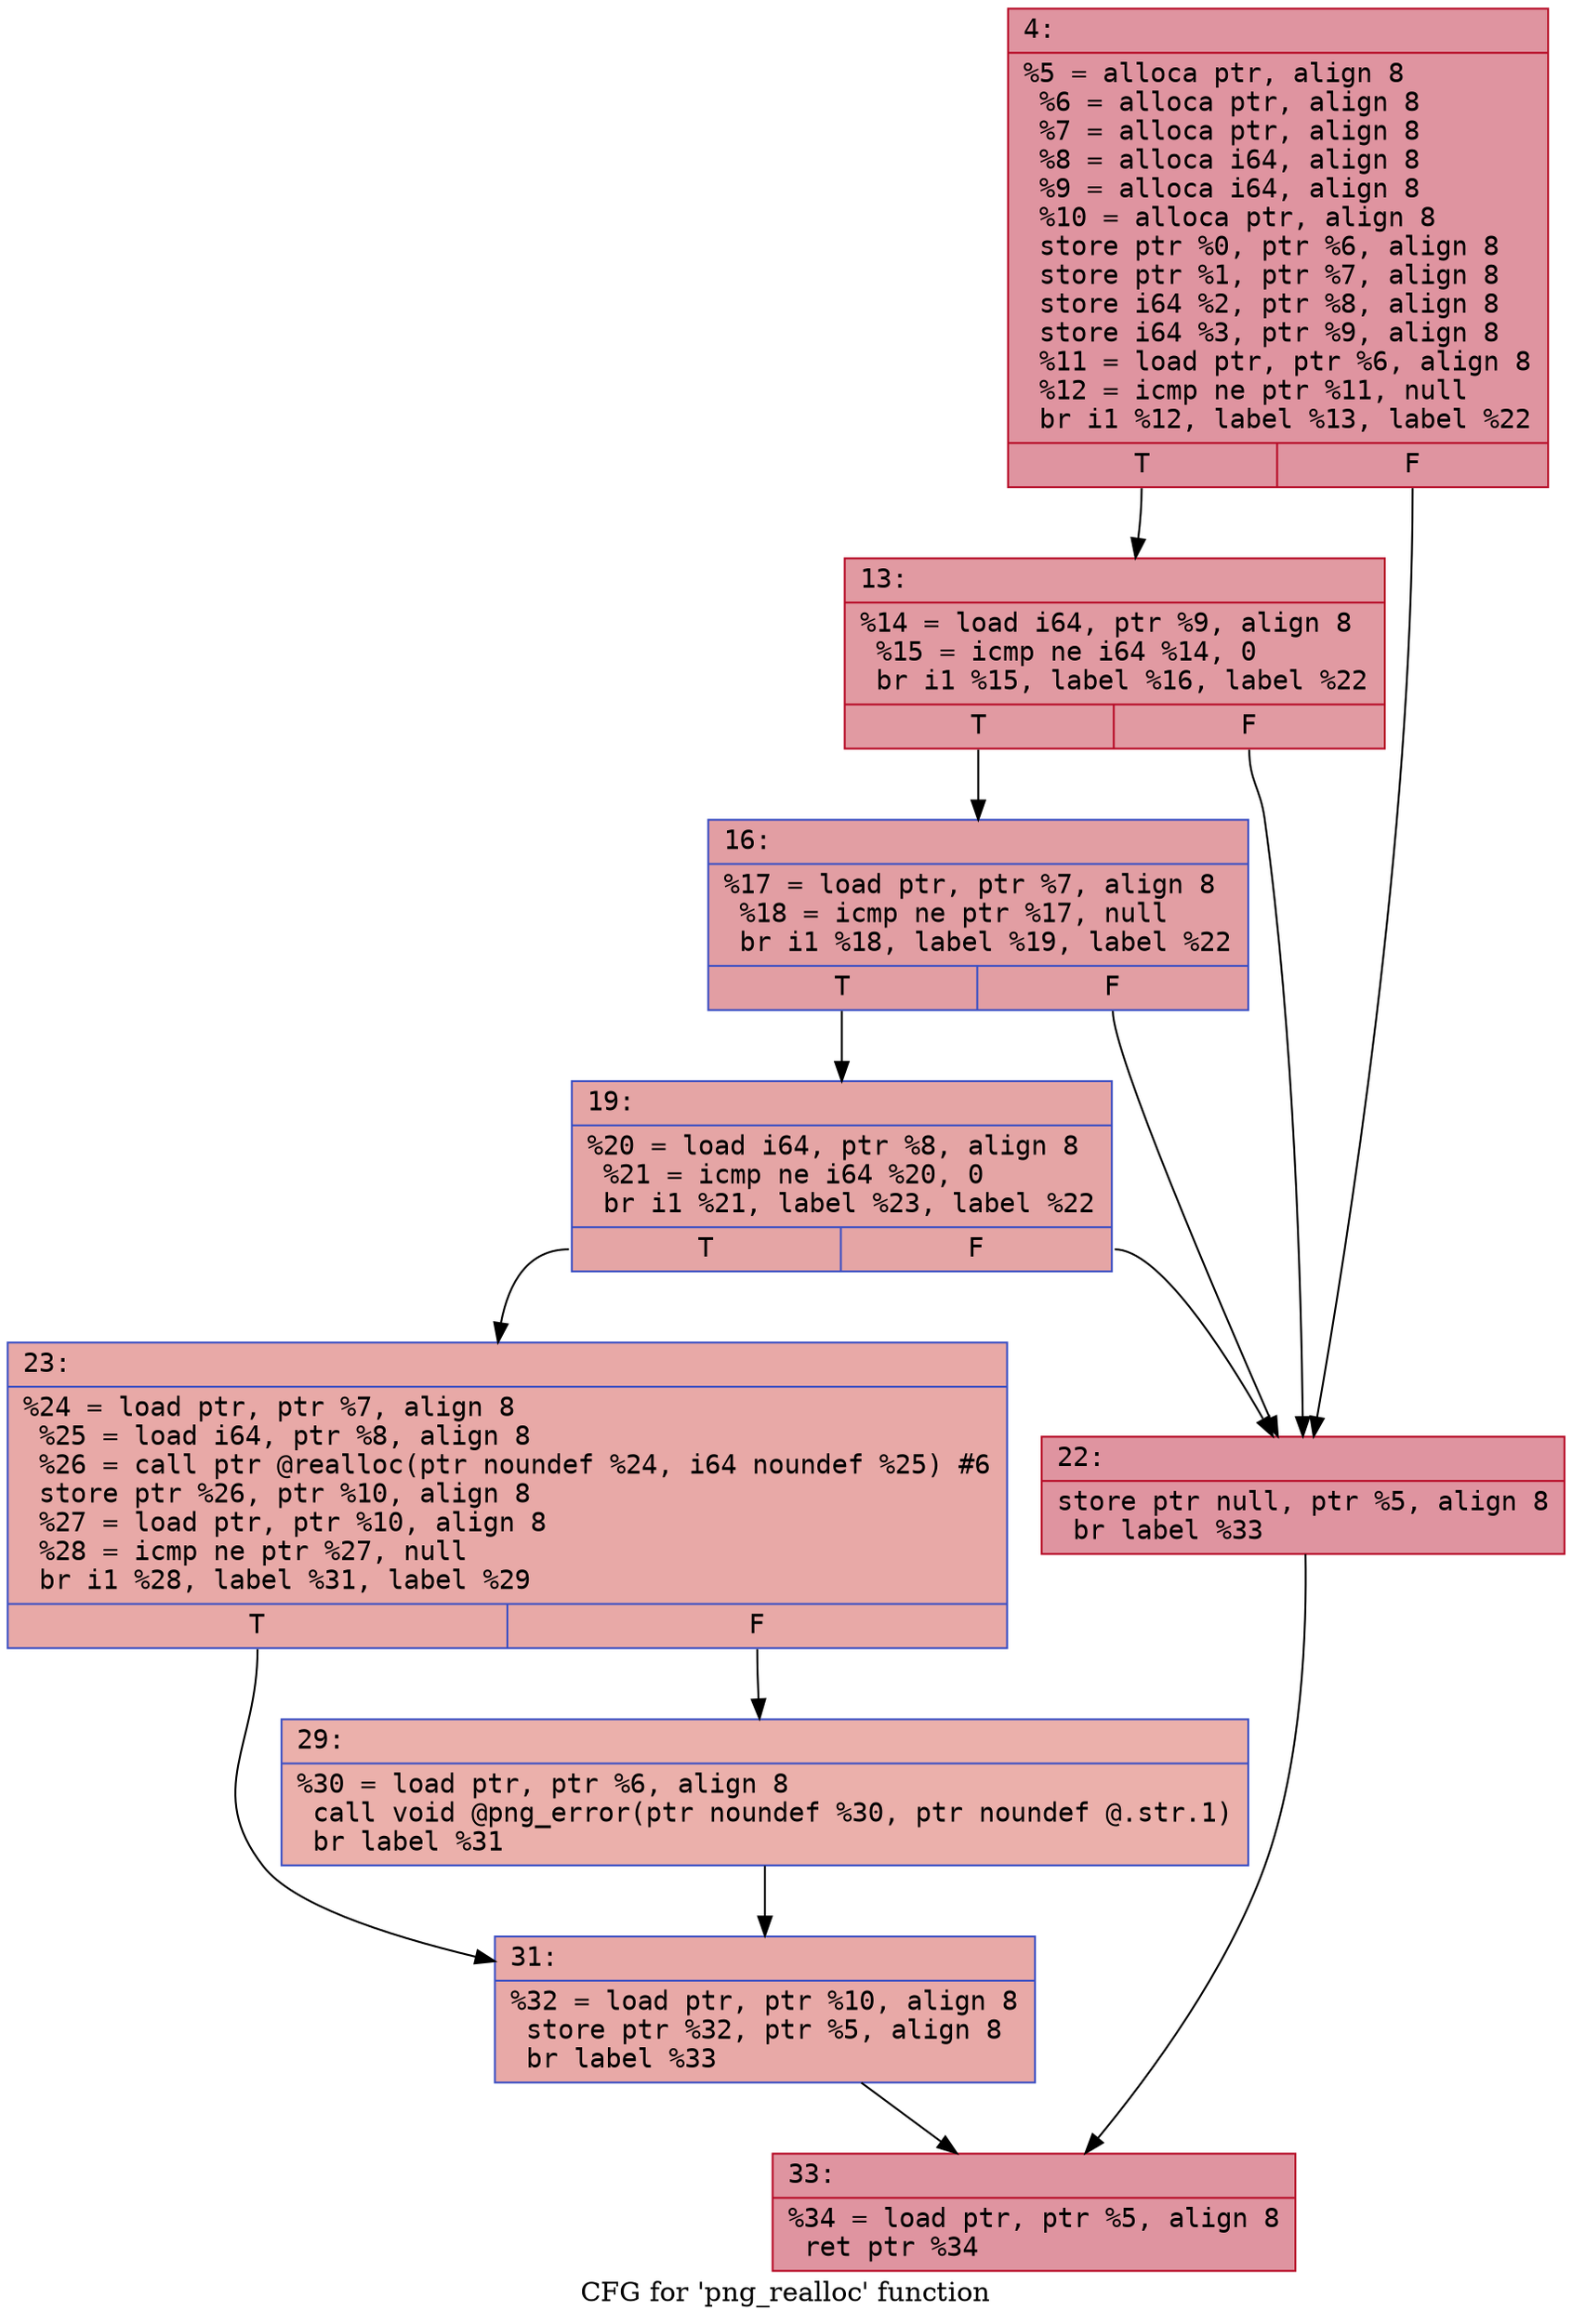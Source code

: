 digraph "CFG for 'png_realloc' function" {
	label="CFG for 'png_realloc' function";

	Node0x600001a52b70 [shape=record,color="#b70d28ff", style=filled, fillcolor="#b70d2870" fontname="Courier",label="{4:\l|  %5 = alloca ptr, align 8\l  %6 = alloca ptr, align 8\l  %7 = alloca ptr, align 8\l  %8 = alloca i64, align 8\l  %9 = alloca i64, align 8\l  %10 = alloca ptr, align 8\l  store ptr %0, ptr %6, align 8\l  store ptr %1, ptr %7, align 8\l  store i64 %2, ptr %8, align 8\l  store i64 %3, ptr %9, align 8\l  %11 = load ptr, ptr %6, align 8\l  %12 = icmp ne ptr %11, null\l  br i1 %12, label %13, label %22\l|{<s0>T|<s1>F}}"];
	Node0x600001a52b70:s0 -> Node0x600001a52bc0[tooltip="4 -> 13\nProbability 62.50%" ];
	Node0x600001a52b70:s1 -> Node0x600001a52cb0[tooltip="4 -> 22\nProbability 37.50%" ];
	Node0x600001a52bc0 [shape=record,color="#b70d28ff", style=filled, fillcolor="#bb1b2c70" fontname="Courier",label="{13:\l|  %14 = load i64, ptr %9, align 8\l  %15 = icmp ne i64 %14, 0\l  br i1 %15, label %16, label %22\l|{<s0>T|<s1>F}}"];
	Node0x600001a52bc0:s0 -> Node0x600001a52c10[tooltip="13 -> 16\nProbability 62.50%" ];
	Node0x600001a52bc0:s1 -> Node0x600001a52cb0[tooltip="13 -> 22\nProbability 37.50%" ];
	Node0x600001a52c10 [shape=record,color="#3d50c3ff", style=filled, fillcolor="#be242e70" fontname="Courier",label="{16:\l|  %17 = load ptr, ptr %7, align 8\l  %18 = icmp ne ptr %17, null\l  br i1 %18, label %19, label %22\l|{<s0>T|<s1>F}}"];
	Node0x600001a52c10:s0 -> Node0x600001a52c60[tooltip="16 -> 19\nProbability 62.50%" ];
	Node0x600001a52c10:s1 -> Node0x600001a52cb0[tooltip="16 -> 22\nProbability 37.50%" ];
	Node0x600001a52c60 [shape=record,color="#3d50c3ff", style=filled, fillcolor="#c5333470" fontname="Courier",label="{19:\l|  %20 = load i64, ptr %8, align 8\l  %21 = icmp ne i64 %20, 0\l  br i1 %21, label %23, label %22\l|{<s0>T|<s1>F}}"];
	Node0x600001a52c60:s0 -> Node0x600001a52d00[tooltip="19 -> 23\nProbability 62.50%" ];
	Node0x600001a52c60:s1 -> Node0x600001a52cb0[tooltip="19 -> 22\nProbability 37.50%" ];
	Node0x600001a52cb0 [shape=record,color="#b70d28ff", style=filled, fillcolor="#b70d2870" fontname="Courier",label="{22:\l|  store ptr null, ptr %5, align 8\l  br label %33\l}"];
	Node0x600001a52cb0 -> Node0x600001a52df0[tooltip="22 -> 33\nProbability 100.00%" ];
	Node0x600001a52d00 [shape=record,color="#3d50c3ff", style=filled, fillcolor="#ca3b3770" fontname="Courier",label="{23:\l|  %24 = load ptr, ptr %7, align 8\l  %25 = load i64, ptr %8, align 8\l  %26 = call ptr @realloc(ptr noundef %24, i64 noundef %25) #6\l  store ptr %26, ptr %10, align 8\l  %27 = load ptr, ptr %10, align 8\l  %28 = icmp ne ptr %27, null\l  br i1 %28, label %31, label %29\l|{<s0>T|<s1>F}}"];
	Node0x600001a52d00:s0 -> Node0x600001a52da0[tooltip="23 -> 31\nProbability 62.50%" ];
	Node0x600001a52d00:s1 -> Node0x600001a52d50[tooltip="23 -> 29\nProbability 37.50%" ];
	Node0x600001a52d50 [shape=record,color="#3d50c3ff", style=filled, fillcolor="#d24b4070" fontname="Courier",label="{29:\l|  %30 = load ptr, ptr %6, align 8\l  call void @png_error(ptr noundef %30, ptr noundef @.str.1)\l  br label %31\l}"];
	Node0x600001a52d50 -> Node0x600001a52da0[tooltip="29 -> 31\nProbability 100.00%" ];
	Node0x600001a52da0 [shape=record,color="#3d50c3ff", style=filled, fillcolor="#ca3b3770" fontname="Courier",label="{31:\l|  %32 = load ptr, ptr %10, align 8\l  store ptr %32, ptr %5, align 8\l  br label %33\l}"];
	Node0x600001a52da0 -> Node0x600001a52df0[tooltip="31 -> 33\nProbability 100.00%" ];
	Node0x600001a52df0 [shape=record,color="#b70d28ff", style=filled, fillcolor="#b70d2870" fontname="Courier",label="{33:\l|  %34 = load ptr, ptr %5, align 8\l  ret ptr %34\l}"];
}
